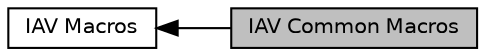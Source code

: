 digraph "IAV Common Macros"
{
  bgcolor="transparent";
  edge [fontname="Helvetica",fontsize="10",labelfontname="Helvetica",labelfontsize="10"];
  node [fontname="Helvetica",fontsize="10",shape=box];
  rankdir=LR;
  Node2 [label="IAV Macros",height=0.2,width=0.4,color="black",URL="$d2/d56/group__iav-define.html",tooltip=" "];
  Node1 [label="IAV Common Macros",height=0.2,width=0.4,color="black", fillcolor="grey75", style="filled", fontcolor="black",tooltip="Common IAV Macros."];
  Node2->Node1 [shape=plaintext, dir="back", style="solid"];
}
